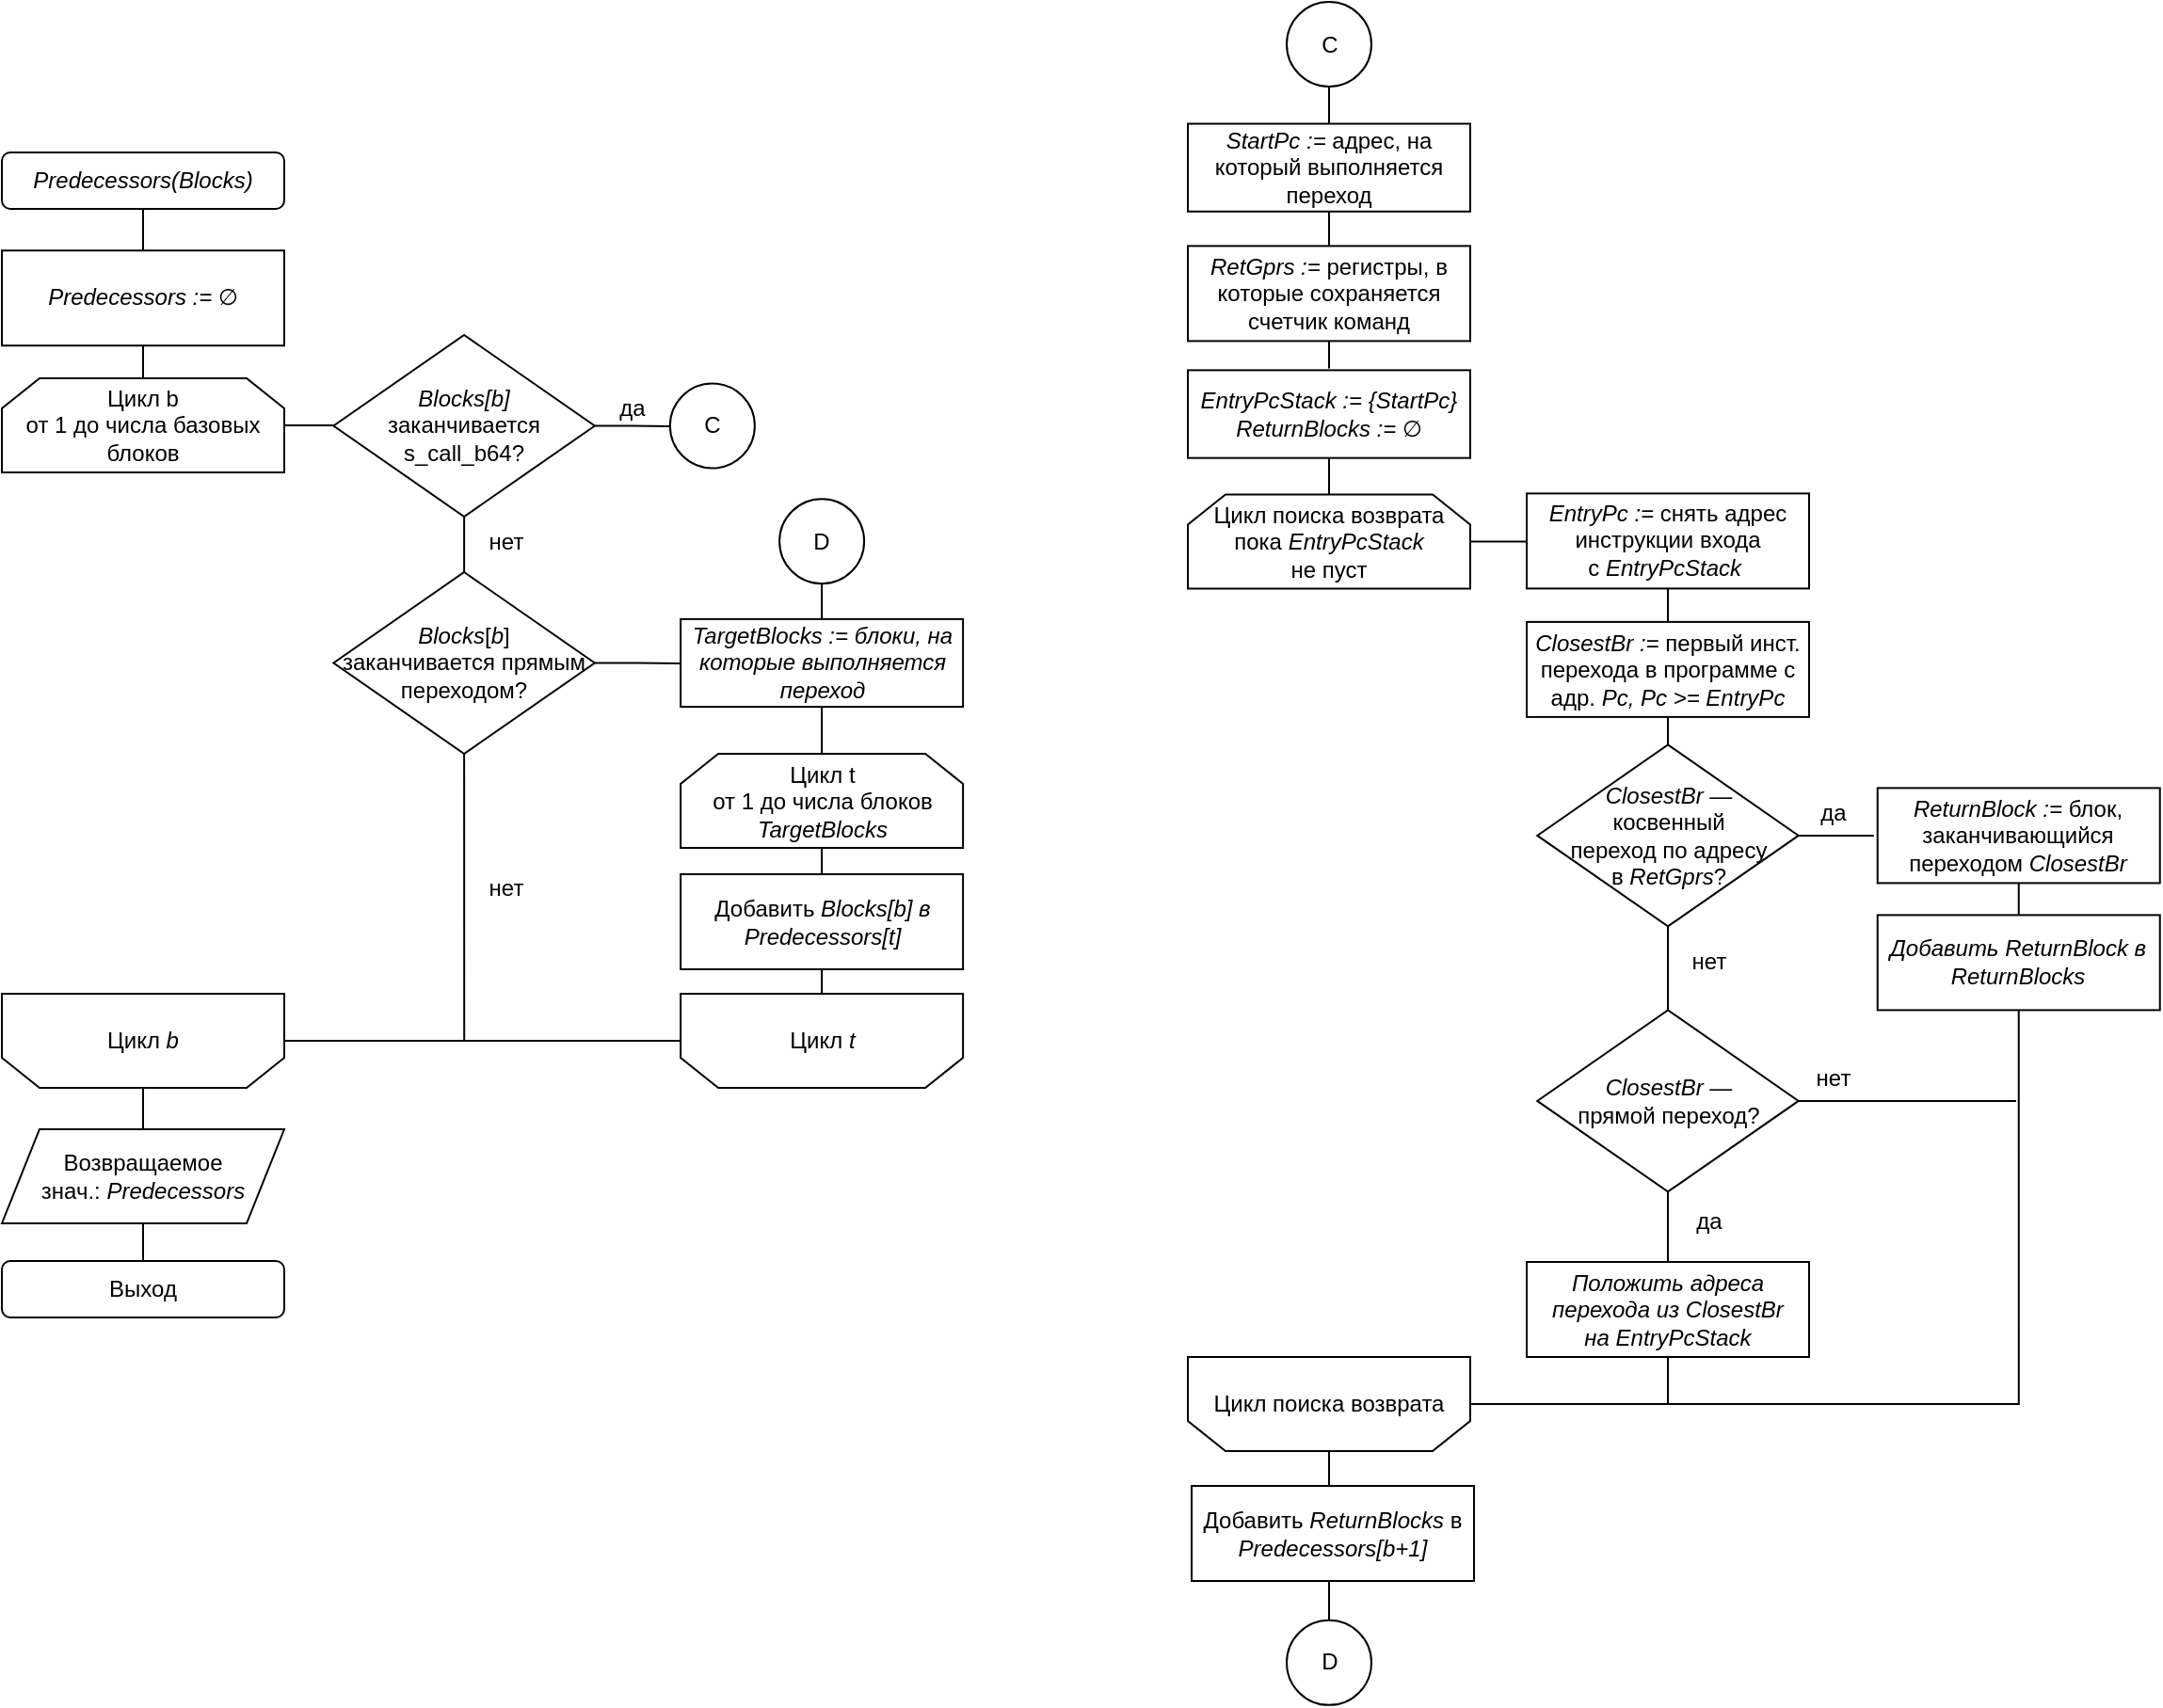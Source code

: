 <mxfile>
    <diagram id="kXjguaJR83eCiCNNUklo" name="Page-1">
        <mxGraphModel dx="-61" dy="1075" grid="0" gridSize="10" guides="1" tooltips="1" connect="1" arrows="1" fold="1" page="0" pageScale="1" pageWidth="850" pageHeight="1100" math="0" shadow="0">
            <root>
                <mxCell id="0"/>
                <mxCell id="1" parent="0"/>
                <mxCell id="536" style="edgeStyle=orthogonalEdgeStyle;rounded=0;orthogonalLoop=1;jettySize=auto;html=1;exitX=0.5;exitY=1;exitDx=0;exitDy=0;entryX=0.5;entryY=0;entryDx=0;entryDy=0;endArrow=none;endFill=0;" parent="1" source="567" target="539" edge="1">
                    <mxGeometry relative="1" as="geometry"/>
                </mxCell>
                <mxCell id="537" value="&lt;i&gt;Predecessors(Blocks)&lt;/i&gt;" style="rounded=1;whiteSpace=wrap;html=1;" parent="1" vertex="1">
                    <mxGeometry x="1260" y="-50" width="150" height="30" as="geometry"/>
                </mxCell>
                <mxCell id="647" style="edgeStyle=orthogonalEdgeStyle;rounded=0;orthogonalLoop=1;jettySize=auto;html=1;exitX=1;exitY=0.5;exitDx=0;exitDy=0;entryX=0;entryY=0.5;entryDx=0;entryDy=0;endArrow=none;endFill=0;" parent="1" source="539" target="628" edge="1">
                    <mxGeometry relative="1" as="geometry"/>
                </mxCell>
                <mxCell id="539" value="Цикл b&lt;br&gt;от 1 до числа базовых блоков" style="shape=loopLimit;whiteSpace=wrap;html=1;" parent="1" vertex="1">
                    <mxGeometry x="1260" y="70" width="150" height="50" as="geometry"/>
                </mxCell>
                <mxCell id="541" style="edgeStyle=orthogonalEdgeStyle;rounded=0;orthogonalLoop=1;jettySize=auto;html=1;exitX=0.5;exitY=1;exitDx=0;exitDy=0;entryX=0.5;entryY=0;entryDx=0;entryDy=0;endArrow=none;endFill=0;" parent="1" source="542" target="546" edge="1">
                    <mxGeometry relative="1" as="geometry"/>
                </mxCell>
                <mxCell id="542" value="Цикл&lt;i&gt;&amp;nbsp;b&lt;/i&gt;" style="shape=loopLimit;whiteSpace=wrap;html=1;flipV=1;" parent="1" vertex="1">
                    <mxGeometry x="1260" y="397" width="150" height="50" as="geometry"/>
                </mxCell>
                <mxCell id="544" value="Выход" style="rounded=1;whiteSpace=wrap;html=1;" parent="1" vertex="1">
                    <mxGeometry x="1260" y="539" width="150" height="30" as="geometry"/>
                </mxCell>
                <mxCell id="545" style="edgeStyle=orthogonalEdgeStyle;rounded=0;orthogonalLoop=1;jettySize=auto;html=1;exitX=0.5;exitY=1;exitDx=0;exitDy=0;entryX=0.5;entryY=0;entryDx=0;entryDy=0;endArrow=none;endFill=0;" parent="1" source="546" target="544" edge="1">
                    <mxGeometry relative="1" as="geometry"/>
                </mxCell>
                <mxCell id="546" value="Возвращаемое&lt;br&gt;знач.: &lt;i&gt;Predecessors&lt;/i&gt;" style="shape=parallelogram;perimeter=parallelogramPerimeter;whiteSpace=wrap;html=1;fixedSize=1;" parent="1" vertex="1">
                    <mxGeometry x="1260" y="469" width="150" height="50" as="geometry"/>
                </mxCell>
                <mxCell id="567" value="&lt;i&gt;Predecessors :=&amp;nbsp;&lt;/i&gt;∅" style="rounded=0;whiteSpace=wrap;html=1;" parent="1" vertex="1">
                    <mxGeometry x="1260" y="2.12" width="150" height="50.5" as="geometry"/>
                </mxCell>
                <mxCell id="568" style="edgeStyle=orthogonalEdgeStyle;rounded=0;orthogonalLoop=1;jettySize=auto;html=1;exitX=0.5;exitY=1;exitDx=0;exitDy=0;entryX=0.5;entryY=0;entryDx=0;entryDy=0;endArrow=none;endFill=0;" parent="1" source="537" target="567" edge="1">
                    <mxGeometry relative="1" as="geometry">
                        <mxPoint x="1335" y="-10" as="sourcePoint"/>
                        <mxPoint x="1335" y="70" as="targetPoint"/>
                    </mxGeometry>
                </mxCell>
                <mxCell id="615" style="edgeStyle=orthogonalEdgeStyle;rounded=0;orthogonalLoop=1;jettySize=auto;html=1;exitX=0.5;exitY=1;exitDx=0;exitDy=0;entryX=0.5;entryY=0;entryDx=0;entryDy=0;endArrow=none;endFill=0;" parent="1" source="586" target="593" edge="1">
                    <mxGeometry relative="1" as="geometry"/>
                </mxCell>
                <mxCell id="586" value="&lt;i&gt;StartPc := &lt;/i&gt;адрес, на который выполняется переход&lt;i&gt;&lt;br&gt;&lt;/i&gt;" style="rounded=0;whiteSpace=wrap;html=1;" parent="1" vertex="1">
                    <mxGeometry x="1890" y="-65.25" width="150" height="46.63" as="geometry"/>
                </mxCell>
                <mxCell id="638" style="edgeStyle=orthogonalEdgeStyle;rounded=0;orthogonalLoop=1;jettySize=auto;html=1;exitX=1;exitY=0.5;exitDx=0;exitDy=0;endArrow=none;endFill=0;" parent="1" source="587" edge="1">
                    <mxGeometry relative="1" as="geometry">
                        <mxPoint x="1620.56" y="221.448" as="targetPoint"/>
                    </mxGeometry>
                </mxCell>
                <mxCell id="652" style="edgeStyle=orthogonalEdgeStyle;rounded=0;orthogonalLoop=1;jettySize=auto;html=1;exitX=0.5;exitY=1;exitDx=0;exitDy=0;entryX=1;entryY=0.5;entryDx=0;entryDy=0;endArrow=none;endFill=0;" parent="1" source="587" target="542" edge="1">
                    <mxGeometry relative="1" as="geometry"/>
                </mxCell>
                <mxCell id="587" value="&lt;i&gt;Blocks&lt;/i&gt;[&lt;i&gt;b&lt;/i&gt;]&lt;br&gt;заканчивается прямым переходом?" style="rhombus;whiteSpace=wrap;html=1;" parent="1" vertex="1">
                    <mxGeometry x="1436.18" y="173" width="138.75" height="96.5" as="geometry"/>
                </mxCell>
                <mxCell id="606" style="edgeStyle=orthogonalEdgeStyle;rounded=0;orthogonalLoop=1;jettySize=auto;html=1;exitX=1;exitY=0.5;exitDx=0;exitDy=0;entryX=0;entryY=0.5;entryDx=0;entryDy=0;endArrow=none;endFill=0;" parent="1" source="589" target="590" edge="1">
                    <mxGeometry relative="1" as="geometry"/>
                </mxCell>
                <mxCell id="589" value="Цикл поиска возврата&lt;br&gt;пока&amp;nbsp;&lt;i&gt;EntryPcStack&lt;/i&gt;&lt;i&gt;&lt;br&gt;&lt;/i&gt;не пуст" style="shape=loopLimit;whiteSpace=wrap;html=1;" parent="1" vertex="1">
                    <mxGeometry x="1890" y="131.7" width="150" height="50" as="geometry"/>
                </mxCell>
                <mxCell id="607" style="edgeStyle=orthogonalEdgeStyle;rounded=0;orthogonalLoop=1;jettySize=auto;html=1;exitX=0.5;exitY=1;exitDx=0;exitDy=0;entryX=0.5;entryY=0;entryDx=0;entryDy=0;endArrow=none;endFill=0;" parent="1" source="590" target="597" edge="1">
                    <mxGeometry relative="1" as="geometry"/>
                </mxCell>
                <mxCell id="590" value="&lt;i&gt;EntryPc := &lt;/i&gt;снять адрес инструкции входа с&lt;i&gt;&amp;nbsp;&lt;/i&gt;&lt;i&gt;EntryPcStack&lt;/i&gt;&lt;i&gt;&amp;nbsp;&lt;br&gt;&lt;/i&gt;" style="rounded=0;whiteSpace=wrap;html=1;" parent="1" vertex="1">
                    <mxGeometry x="2070" y="131.2" width="150" height="50.5" as="geometry"/>
                </mxCell>
                <mxCell id="604" style="edgeStyle=orthogonalEdgeStyle;rounded=0;orthogonalLoop=1;jettySize=auto;html=1;exitX=0.5;exitY=1;exitDx=0;exitDy=0;entryX=0.5;entryY=0;entryDx=0;entryDy=0;endArrow=none;endFill=0;" parent="1" source="657" target="598" edge="1">
                    <mxGeometry relative="1" as="geometry"/>
                </mxCell>
                <mxCell id="612" style="edgeStyle=orthogonalEdgeStyle;rounded=0;orthogonalLoop=1;jettySize=auto;html=1;exitX=1;exitY=0.5;exitDx=0;exitDy=0;entryX=0;entryY=0.5;entryDx=0;entryDy=0;endArrow=none;endFill=0;" parent="1" source="591" edge="1">
                    <mxGeometry relative="1" as="geometry">
                        <mxPoint x="2254.37" y="312.95" as="targetPoint"/>
                    </mxGeometry>
                </mxCell>
                <mxCell id="591" value="&lt;i&gt;ClosestBr —&lt;br&gt;&lt;/i&gt;косвенный&lt;br&gt;переход по адресу&lt;br&gt;в &lt;i&gt;RetGprs&lt;/i&gt;?" style="rhombus;whiteSpace=wrap;html=1;" parent="1" vertex="1">
                    <mxGeometry x="2075.62" y="264.7" width="138.75" height="96.5" as="geometry"/>
                </mxCell>
                <mxCell id="616" style="edgeStyle=orthogonalEdgeStyle;rounded=0;orthogonalLoop=1;jettySize=auto;html=1;exitX=0.5;exitY=1;exitDx=0;exitDy=0;endArrow=none;endFill=0;" parent="1" source="593" edge="1">
                    <mxGeometry relative="1" as="geometry">
                        <mxPoint x="1965" y="64.7" as="targetPoint"/>
                    </mxGeometry>
                </mxCell>
                <mxCell id="593" value="&lt;i&gt;RetGprs :=&amp;nbsp;&lt;/i&gt;регистры, в которые сохраняется счетчик команд&lt;i&gt;&lt;br&gt;&lt;/i&gt;" style="rounded=0;whiteSpace=wrap;html=1;" parent="1" vertex="1">
                    <mxGeometry x="1890" y="-0.3" width="150" height="50.5" as="geometry"/>
                </mxCell>
                <mxCell id="617" style="edgeStyle=orthogonalEdgeStyle;rounded=0;orthogonalLoop=1;jettySize=auto;html=1;exitX=0.5;exitY=1;exitDx=0;exitDy=0;entryX=0.5;entryY=0;entryDx=0;entryDy=0;endArrow=none;endFill=0;" parent="1" source="595" target="589" edge="1">
                    <mxGeometry relative="1" as="geometry"/>
                </mxCell>
                <mxCell id="595" value="&lt;i&gt;EntryPcStack := {StartPc}&lt;/i&gt;&lt;i&gt;&lt;br&gt;ReturnBlocks :=&amp;nbsp;&lt;/i&gt;∅&lt;i&gt;&lt;br&gt;&lt;/i&gt;" style="rounded=0;whiteSpace=wrap;html=1;" parent="1" vertex="1">
                    <mxGeometry x="1890" y="65.7" width="150" height="46.63" as="geometry"/>
                </mxCell>
                <mxCell id="608" style="edgeStyle=orthogonalEdgeStyle;rounded=0;orthogonalLoop=1;jettySize=auto;html=1;exitX=0.5;exitY=1;exitDx=0;exitDy=0;entryX=0.5;entryY=0;entryDx=0;entryDy=0;endArrow=none;endFill=0;" parent="1" source="597" target="591" edge="1">
                    <mxGeometry relative="1" as="geometry"/>
                </mxCell>
                <mxCell id="597" value="&lt;i&gt;ClosestBr := &lt;/i&gt;первый инст. перехода в программе&amp;nbsp;с адр.&lt;i&gt;&amp;nbsp;Pc, Pc &amp;gt;= EntryPc&lt;br&gt;&lt;/i&gt;" style="rounded=0;whiteSpace=wrap;html=1;" parent="1" vertex="1">
                    <mxGeometry x="2070" y="199.45" width="150" height="50.5" as="geometry"/>
                </mxCell>
                <mxCell id="602" style="edgeStyle=orthogonalEdgeStyle;rounded=0;orthogonalLoop=1;jettySize=auto;html=1;exitX=0.5;exitY=1;exitDx=0;exitDy=0;endArrow=none;endFill=0;entryX=1;entryY=0.5;entryDx=0;entryDy=0;" parent="1" source="598" target="601" edge="1">
                    <mxGeometry relative="1" as="geometry">
                        <mxPoint x="2145" y="585.63" as="targetPoint"/>
                        <Array as="points">
                            <mxPoint x="2145" y="615"/>
                        </Array>
                    </mxGeometry>
                </mxCell>
                <mxCell id="598" value="&lt;i&gt;Положить адреса перехода из ClosestBr&lt;br&gt;на EntryPcStack&lt;br&gt;&lt;/i&gt;" style="rounded=0;whiteSpace=wrap;html=1;" parent="1" vertex="1">
                    <mxGeometry x="2070" y="539.5" width="150" height="50.5" as="geometry"/>
                </mxCell>
                <mxCell id="659" style="edgeStyle=orthogonalEdgeStyle;rounded=0;orthogonalLoop=1;jettySize=auto;html=1;exitX=0.5;exitY=1;exitDx=0;exitDy=0;entryX=0.5;entryY=0;entryDx=0;entryDy=0;endArrow=none;endFill=0;" parent="1" source="600" target="619" edge="1">
                    <mxGeometry relative="1" as="geometry"/>
                </mxCell>
                <mxCell id="600" value="&lt;i&gt;ReturnBlock := &lt;/i&gt;блок, заканчивающийся переходом&lt;i&gt; ClosestBr&lt;br&gt;&lt;/i&gt;" style="rounded=0;whiteSpace=wrap;html=1;" parent="1" vertex="1">
                    <mxGeometry x="2256.37" y="287.7" width="150" height="50.5" as="geometry"/>
                </mxCell>
                <mxCell id="620" style="edgeStyle=orthogonalEdgeStyle;rounded=0;orthogonalLoop=1;jettySize=auto;html=1;exitX=0.5;exitY=1;exitDx=0;exitDy=0;entryX=0.5;entryY=0;entryDx=0;entryDy=0;endArrow=none;endFill=0;" parent="1" source="601" edge="1">
                    <mxGeometry relative="1" as="geometry">
                        <mxPoint x="1965" y="658.5" as="targetPoint"/>
                    </mxGeometry>
                </mxCell>
                <mxCell id="601" value="Цикл поиска возврата" style="shape=loopLimit;whiteSpace=wrap;html=1;flipV=1;" parent="1" vertex="1">
                    <mxGeometry x="1890" y="590.0" width="150" height="50" as="geometry"/>
                </mxCell>
                <mxCell id="609" value="да" style="text;html=1;strokeColor=none;fillColor=none;align=center;verticalAlign=middle;whiteSpace=wrap;rounded=0;" parent="1" vertex="1">
                    <mxGeometry x="2213.37" y="291.45" width="40" height="20" as="geometry"/>
                </mxCell>
                <mxCell id="614" value="нет" style="text;html=1;strokeColor=none;fillColor=none;align=center;verticalAlign=middle;whiteSpace=wrap;rounded=0;" parent="1" vertex="1">
                    <mxGeometry x="2147" y="370.45" width="40" height="20" as="geometry"/>
                </mxCell>
                <mxCell id="656" style="edgeStyle=orthogonalEdgeStyle;rounded=0;orthogonalLoop=1;jettySize=auto;html=1;exitX=0.5;exitY=1;exitDx=0;exitDy=0;entryX=0.5;entryY=0;entryDx=0;entryDy=0;endArrow=none;endFill=0;" parent="1" source="618" target="655" edge="1">
                    <mxGeometry relative="1" as="geometry"/>
                </mxCell>
                <mxCell id="618" value="Добавить&lt;i&gt; ReturnBlocks &lt;/i&gt;в&lt;i&gt; Predecessors[b+1]&lt;br&gt;&lt;/i&gt;" style="rounded=0;whiteSpace=wrap;html=1;" parent="1" vertex="1">
                    <mxGeometry x="1892" y="658.5" width="150" height="50.5" as="geometry"/>
                </mxCell>
                <mxCell id="660" style="edgeStyle=orthogonalEdgeStyle;rounded=0;orthogonalLoop=1;jettySize=auto;html=1;exitX=0.5;exitY=1;exitDx=0;exitDy=0;entryX=1;entryY=0.5;entryDx=0;entryDy=0;endArrow=none;endFill=0;" parent="1" source="619" target="601" edge="1">
                    <mxGeometry relative="1" as="geometry"/>
                </mxCell>
                <mxCell id="619" value="&lt;i&gt;Добавить ReturnBlock в ReturnBlocks&lt;br&gt;&lt;/i&gt;" style="rounded=0;whiteSpace=wrap;html=1;" parent="1" vertex="1">
                    <mxGeometry x="2256.37" y="355.2" width="150" height="50.5" as="geometry"/>
                </mxCell>
                <mxCell id="631" style="edgeStyle=orthogonalEdgeStyle;rounded=0;orthogonalLoop=1;jettySize=auto;html=1;exitX=1;exitY=0.5;exitDx=0;exitDy=0;entryX=1;entryY=1;entryDx=0;entryDy=0;endArrow=none;endFill=0;" parent="1" source="628" target="630" edge="1">
                    <mxGeometry relative="1" as="geometry">
                        <Array as="points">
                            <mxPoint x="1594.56" y="94.88"/>
                            <mxPoint x="1614.56" y="95.88"/>
                        </Array>
                    </mxGeometry>
                </mxCell>
                <mxCell id="633" style="edgeStyle=orthogonalEdgeStyle;rounded=0;orthogonalLoop=1;jettySize=auto;html=1;exitX=0.5;exitY=1;exitDx=0;exitDy=0;entryX=0.5;entryY=0;entryDx=0;entryDy=0;endArrow=none;endFill=0;" parent="1" source="628" target="587" edge="1">
                    <mxGeometry relative="1" as="geometry"/>
                </mxCell>
                <mxCell id="628" value="&lt;i&gt;Blocks[b]&lt;br&gt;&lt;/i&gt;заканчивается&lt;br&gt;s_call_b64?" style="rhombus;whiteSpace=wrap;html=1;" parent="1" vertex="1">
                    <mxGeometry x="1436.18" y="47" width="138.75" height="96.5" as="geometry"/>
                </mxCell>
                <mxCell id="629" value="С" style="ellipse;whiteSpace=wrap;html=1;aspect=fixed;" parent="1" vertex="1">
                    <mxGeometry x="1614.93" y="72.75" width="45" height="45" as="geometry"/>
                </mxCell>
                <mxCell id="630" value="да" style="text;html=1;strokeColor=none;fillColor=none;align=center;verticalAlign=middle;whiteSpace=wrap;rounded=0;" parent="1" vertex="1">
                    <mxGeometry x="1574.93" y="75.51" width="40" height="20" as="geometry"/>
                </mxCell>
                <mxCell id="634" value="нет" style="text;html=1;strokeColor=none;fillColor=none;align=center;verticalAlign=middle;whiteSpace=wrap;rounded=0;" parent="1" vertex="1">
                    <mxGeometry x="1507.56" y="146.62" width="40" height="20" as="geometry"/>
                </mxCell>
                <mxCell id="637" value="нет" style="text;html=1;strokeColor=none;fillColor=none;align=center;verticalAlign=middle;whiteSpace=wrap;rounded=0;" parent="1" vertex="1">
                    <mxGeometry x="1507.56" y="330.5" width="40" height="20" as="geometry"/>
                </mxCell>
                <mxCell id="642" style="edgeStyle=orthogonalEdgeStyle;rounded=0;orthogonalLoop=1;jettySize=auto;html=1;exitX=0.5;exitY=1;exitDx=0;exitDy=0;entryX=0.5;entryY=0;entryDx=0;entryDy=0;endArrow=none;endFill=0;" parent="1" source="639" target="641" edge="1">
                    <mxGeometry relative="1" as="geometry"/>
                </mxCell>
                <mxCell id="639" value="&lt;i&gt;TargetBlocks := блоки, на которые выполняется переход&lt;br&gt;&lt;/i&gt;" style="rounded=0;whiteSpace=wrap;html=1;" parent="1" vertex="1">
                    <mxGeometry x="1620.56" y="197.94" width="150" height="46.63" as="geometry"/>
                </mxCell>
                <mxCell id="650" style="edgeStyle=orthogonalEdgeStyle;rounded=0;orthogonalLoop=1;jettySize=auto;html=1;exitX=0.5;exitY=1;exitDx=0;exitDy=0;entryX=0.5;entryY=0;entryDx=0;entryDy=0;endArrow=none;endFill=0;" parent="1" source="641" target="643" edge="1">
                    <mxGeometry relative="1" as="geometry"/>
                </mxCell>
                <mxCell id="641" value="Цикл t&lt;br&gt;от 1 до числа блоков &lt;i&gt;TargetBlocks&lt;/i&gt;" style="shape=loopLimit;whiteSpace=wrap;html=1;" parent="1" vertex="1">
                    <mxGeometry x="1620.56" y="269.5" width="150" height="50" as="geometry"/>
                </mxCell>
                <mxCell id="651" style="edgeStyle=orthogonalEdgeStyle;rounded=0;orthogonalLoop=1;jettySize=auto;html=1;exitX=0.5;exitY=1;exitDx=0;exitDy=0;entryX=0.5;entryY=0;entryDx=0;entryDy=0;endArrow=none;endFill=0;" parent="1" source="643" target="645" edge="1">
                    <mxGeometry relative="1" as="geometry"/>
                </mxCell>
                <mxCell id="643" value="Добавить&lt;i&gt;&amp;nbsp;Blocks[b] в Predecessors[t]&lt;/i&gt;&lt;i&gt;&lt;br&gt;&lt;/i&gt;" style="rounded=0;whiteSpace=wrap;html=1;" parent="1" vertex="1">
                    <mxGeometry x="1620.56" y="333.5" width="150" height="50.5" as="geometry"/>
                </mxCell>
                <mxCell id="653" style="edgeStyle=orthogonalEdgeStyle;rounded=0;orthogonalLoop=1;jettySize=auto;html=1;exitX=0;exitY=0.5;exitDx=0;exitDy=0;entryX=1;entryY=0.5;entryDx=0;entryDy=0;endArrow=none;endFill=0;" parent="1" source="645" target="542" edge="1">
                    <mxGeometry relative="1" as="geometry"/>
                </mxCell>
                <mxCell id="645" value="Цикл&lt;i&gt;&amp;nbsp;t&lt;/i&gt;" style="shape=loopLimit;whiteSpace=wrap;html=1;flipV=1;" parent="1" vertex="1">
                    <mxGeometry x="1620.56" y="397" width="150" height="50" as="geometry"/>
                </mxCell>
                <mxCell id="654" value="" style="edgeStyle=orthogonalEdgeStyle;rounded=0;orthogonalLoop=1;jettySize=auto;html=1;endArrow=none;endFill=0;" parent="1" source="646" target="586" edge="1">
                    <mxGeometry relative="1" as="geometry"/>
                </mxCell>
                <mxCell id="646" value="С" style="ellipse;whiteSpace=wrap;html=1;aspect=fixed;" parent="1" vertex="1">
                    <mxGeometry x="1942.5" y="-130" width="45" height="45" as="geometry"/>
                </mxCell>
                <mxCell id="649" style="edgeStyle=orthogonalEdgeStyle;rounded=0;orthogonalLoop=1;jettySize=auto;html=1;exitX=0.5;exitY=1;exitDx=0;exitDy=0;entryX=0.5;entryY=0;entryDx=0;entryDy=0;endArrow=none;endFill=0;" parent="1" source="648" target="639" edge="1">
                    <mxGeometry relative="1" as="geometry"/>
                </mxCell>
                <mxCell id="648" value="D" style="ellipse;whiteSpace=wrap;html=1;aspect=fixed;" parent="1" vertex="1">
                    <mxGeometry x="1673.06" y="134.12" width="45" height="45" as="geometry"/>
                </mxCell>
                <mxCell id="655" value="D" style="ellipse;whiteSpace=wrap;html=1;aspect=fixed;" parent="1" vertex="1">
                    <mxGeometry x="1942.5" y="729.93" width="45" height="45" as="geometry"/>
                </mxCell>
                <mxCell id="661" style="edgeStyle=orthogonalEdgeStyle;rounded=0;orthogonalLoop=1;jettySize=auto;html=1;exitX=1;exitY=0.5;exitDx=0;exitDy=0;endArrow=none;endFill=0;" parent="1" source="657" edge="1">
                    <mxGeometry relative="1" as="geometry">
                        <mxPoint x="2330" y="454" as="targetPoint"/>
                    </mxGeometry>
                </mxCell>
                <mxCell id="657" value="&lt;i&gt;ClosestBr —&lt;br&gt;&lt;/i&gt;прямой переход?" style="rhombus;whiteSpace=wrap;html=1;" parent="1" vertex="1">
                    <mxGeometry x="2075.62" y="405.7" width="138.75" height="96.5" as="geometry"/>
                </mxCell>
                <mxCell id="658" style="edgeStyle=orthogonalEdgeStyle;rounded=0;orthogonalLoop=1;jettySize=auto;html=1;exitX=0.5;exitY=1;exitDx=0;exitDy=0;entryX=0.5;entryY=0;entryDx=0;entryDy=0;endArrow=none;endFill=0;" parent="1" source="591" target="657" edge="1">
                    <mxGeometry relative="1" as="geometry">
                        <mxPoint x="2144.995" y="361.2" as="sourcePoint"/>
                        <mxPoint x="2145" y="526.63" as="targetPoint"/>
                    </mxGeometry>
                </mxCell>
                <mxCell id="662" value="нет" style="text;html=1;strokeColor=none;fillColor=none;align=center;verticalAlign=middle;whiteSpace=wrap;rounded=0;" parent="1" vertex="1">
                    <mxGeometry x="2213.37" y="431.5" width="40" height="20" as="geometry"/>
                </mxCell>
                <mxCell id="663" value="да" style="text;html=1;strokeColor=none;fillColor=none;align=center;verticalAlign=middle;whiteSpace=wrap;rounded=0;" parent="1" vertex="1">
                    <mxGeometry x="2147" y="507.63" width="40" height="20" as="geometry"/>
                </mxCell>
            </root>
        </mxGraphModel>
    </diagram>
</mxfile>
